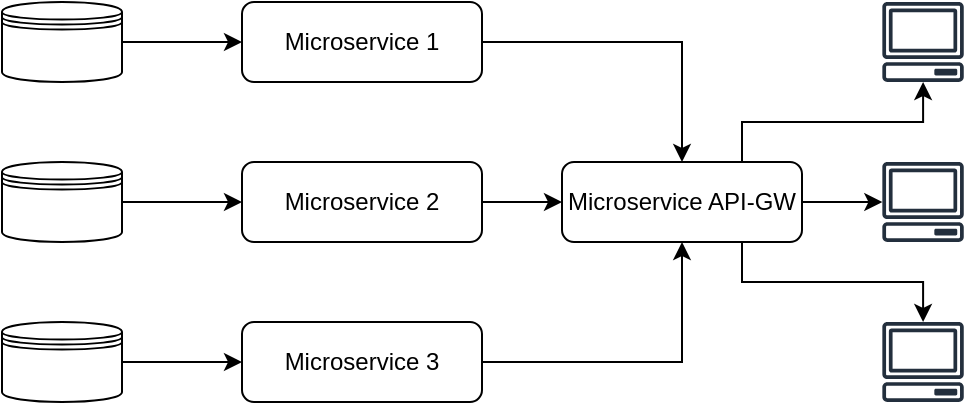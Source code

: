 <mxfile version="26.0.5">
  <diagram name="Page-1" id="J2H-Hz7TwC_CMcP8sLbw">
    <mxGraphModel dx="938" dy="648" grid="1" gridSize="10" guides="1" tooltips="1" connect="1" arrows="1" fold="1" page="1" pageScale="1" pageWidth="827" pageHeight="1169" math="0" shadow="0">
      <root>
        <mxCell id="0" />
        <mxCell id="1" parent="0" />
        <mxCell id="amHc_ICZpfpGxxgdS_sA-6" style="edgeStyle=orthogonalEdgeStyle;rounded=0;orthogonalLoop=1;jettySize=auto;html=1;exitX=1;exitY=0.5;exitDx=0;exitDy=0;entryX=0.5;entryY=0;entryDx=0;entryDy=0;" edge="1" parent="1" source="amHc_ICZpfpGxxgdS_sA-1" target="amHc_ICZpfpGxxgdS_sA-5">
          <mxGeometry relative="1" as="geometry" />
        </mxCell>
        <mxCell id="amHc_ICZpfpGxxgdS_sA-1" value="Microservice 1" style="rounded=1;whiteSpace=wrap;html=1;" vertex="1" parent="1">
          <mxGeometry x="120" y="160" width="120" height="40" as="geometry" />
        </mxCell>
        <mxCell id="amHc_ICZpfpGxxgdS_sA-4" style="edgeStyle=orthogonalEdgeStyle;rounded=0;orthogonalLoop=1;jettySize=auto;html=1;exitX=1;exitY=0.5;exitDx=0;exitDy=0;entryX=0;entryY=0.5;entryDx=0;entryDy=0;" edge="1" parent="1" source="amHc_ICZpfpGxxgdS_sA-2" target="amHc_ICZpfpGxxgdS_sA-1">
          <mxGeometry relative="1" as="geometry" />
        </mxCell>
        <mxCell id="amHc_ICZpfpGxxgdS_sA-2" value="" style="shape=datastore;whiteSpace=wrap;html=1;" vertex="1" parent="1">
          <mxGeometry y="160" width="60" height="40" as="geometry" />
        </mxCell>
        <mxCell id="amHc_ICZpfpGxxgdS_sA-18" style="edgeStyle=orthogonalEdgeStyle;rounded=0;orthogonalLoop=1;jettySize=auto;html=1;exitX=0.75;exitY=0;exitDx=0;exitDy=0;" edge="1" parent="1" source="amHc_ICZpfpGxxgdS_sA-5" target="amHc_ICZpfpGxxgdS_sA-15">
          <mxGeometry relative="1" as="geometry" />
        </mxCell>
        <mxCell id="amHc_ICZpfpGxxgdS_sA-19" style="edgeStyle=orthogonalEdgeStyle;rounded=0;orthogonalLoop=1;jettySize=auto;html=1;exitX=0.75;exitY=1;exitDx=0;exitDy=0;" edge="1" parent="1" source="amHc_ICZpfpGxxgdS_sA-5" target="amHc_ICZpfpGxxgdS_sA-17">
          <mxGeometry relative="1" as="geometry" />
        </mxCell>
        <mxCell id="amHc_ICZpfpGxxgdS_sA-21" style="edgeStyle=orthogonalEdgeStyle;rounded=0;orthogonalLoop=1;jettySize=auto;html=1;exitX=1;exitY=0.5;exitDx=0;exitDy=0;" edge="1" parent="1" source="amHc_ICZpfpGxxgdS_sA-5" target="amHc_ICZpfpGxxgdS_sA-16">
          <mxGeometry relative="1" as="geometry" />
        </mxCell>
        <mxCell id="amHc_ICZpfpGxxgdS_sA-5" value="Microservice API-GW" style="rounded=1;whiteSpace=wrap;html=1;" vertex="1" parent="1">
          <mxGeometry x="280" y="240" width="120" height="40" as="geometry" />
        </mxCell>
        <mxCell id="amHc_ICZpfpGxxgdS_sA-13" style="edgeStyle=orthogonalEdgeStyle;rounded=0;orthogonalLoop=1;jettySize=auto;html=1;exitX=1;exitY=0.5;exitDx=0;exitDy=0;entryX=0;entryY=0.5;entryDx=0;entryDy=0;" edge="1" parent="1" source="amHc_ICZpfpGxxgdS_sA-7" target="amHc_ICZpfpGxxgdS_sA-5">
          <mxGeometry relative="1" as="geometry" />
        </mxCell>
        <mxCell id="amHc_ICZpfpGxxgdS_sA-7" value="Microservice 2" style="rounded=1;whiteSpace=wrap;html=1;" vertex="1" parent="1">
          <mxGeometry x="120" y="240" width="120" height="40" as="geometry" />
        </mxCell>
        <mxCell id="amHc_ICZpfpGxxgdS_sA-11" style="edgeStyle=orthogonalEdgeStyle;rounded=0;orthogonalLoop=1;jettySize=auto;html=1;exitX=1;exitY=0.5;exitDx=0;exitDy=0;entryX=0;entryY=0.5;entryDx=0;entryDy=0;" edge="1" parent="1" source="amHc_ICZpfpGxxgdS_sA-8" target="amHc_ICZpfpGxxgdS_sA-7">
          <mxGeometry relative="1" as="geometry" />
        </mxCell>
        <mxCell id="amHc_ICZpfpGxxgdS_sA-8" value="" style="shape=datastore;whiteSpace=wrap;html=1;" vertex="1" parent="1">
          <mxGeometry y="240" width="60" height="40" as="geometry" />
        </mxCell>
        <mxCell id="amHc_ICZpfpGxxgdS_sA-14" style="edgeStyle=orthogonalEdgeStyle;rounded=0;orthogonalLoop=1;jettySize=auto;html=1;exitX=1;exitY=0.5;exitDx=0;exitDy=0;entryX=0.5;entryY=1;entryDx=0;entryDy=0;" edge="1" parent="1" source="amHc_ICZpfpGxxgdS_sA-9" target="amHc_ICZpfpGxxgdS_sA-5">
          <mxGeometry relative="1" as="geometry" />
        </mxCell>
        <mxCell id="amHc_ICZpfpGxxgdS_sA-9" value="Microservice 3" style="rounded=1;whiteSpace=wrap;html=1;" vertex="1" parent="1">
          <mxGeometry x="120" y="320" width="120" height="40" as="geometry" />
        </mxCell>
        <mxCell id="amHc_ICZpfpGxxgdS_sA-12" style="edgeStyle=orthogonalEdgeStyle;rounded=0;orthogonalLoop=1;jettySize=auto;html=1;exitX=1;exitY=0.5;exitDx=0;exitDy=0;entryX=0;entryY=0.5;entryDx=0;entryDy=0;" edge="1" parent="1" source="amHc_ICZpfpGxxgdS_sA-10" target="amHc_ICZpfpGxxgdS_sA-9">
          <mxGeometry relative="1" as="geometry" />
        </mxCell>
        <mxCell id="amHc_ICZpfpGxxgdS_sA-10" value="" style="shape=datastore;whiteSpace=wrap;html=1;" vertex="1" parent="1">
          <mxGeometry y="320" width="60" height="40" as="geometry" />
        </mxCell>
        <mxCell id="amHc_ICZpfpGxxgdS_sA-15" value="" style="sketch=0;outlineConnect=0;fontColor=#232F3E;gradientColor=none;fillColor=#232F3D;strokeColor=none;dashed=0;verticalLabelPosition=bottom;verticalAlign=top;align=center;html=1;fontSize=12;fontStyle=0;aspect=fixed;pointerEvents=1;shape=mxgraph.aws4.client;" vertex="1" parent="1">
          <mxGeometry x="440" y="160" width="41.05" height="40" as="geometry" />
        </mxCell>
        <mxCell id="amHc_ICZpfpGxxgdS_sA-16" value="" style="sketch=0;outlineConnect=0;fontColor=#232F3E;gradientColor=none;fillColor=#232F3D;strokeColor=none;dashed=0;verticalLabelPosition=bottom;verticalAlign=top;align=center;html=1;fontSize=12;fontStyle=0;aspect=fixed;pointerEvents=1;shape=mxgraph.aws4.client;" vertex="1" parent="1">
          <mxGeometry x="440" y="240" width="41.05" height="40" as="geometry" />
        </mxCell>
        <mxCell id="amHc_ICZpfpGxxgdS_sA-17" value="" style="sketch=0;outlineConnect=0;fontColor=#232F3E;gradientColor=none;fillColor=#232F3D;strokeColor=none;dashed=0;verticalLabelPosition=bottom;verticalAlign=top;align=center;html=1;fontSize=12;fontStyle=0;aspect=fixed;pointerEvents=1;shape=mxgraph.aws4.client;" vertex="1" parent="1">
          <mxGeometry x="440" y="320" width="41.05" height="40" as="geometry" />
        </mxCell>
      </root>
    </mxGraphModel>
  </diagram>
</mxfile>
